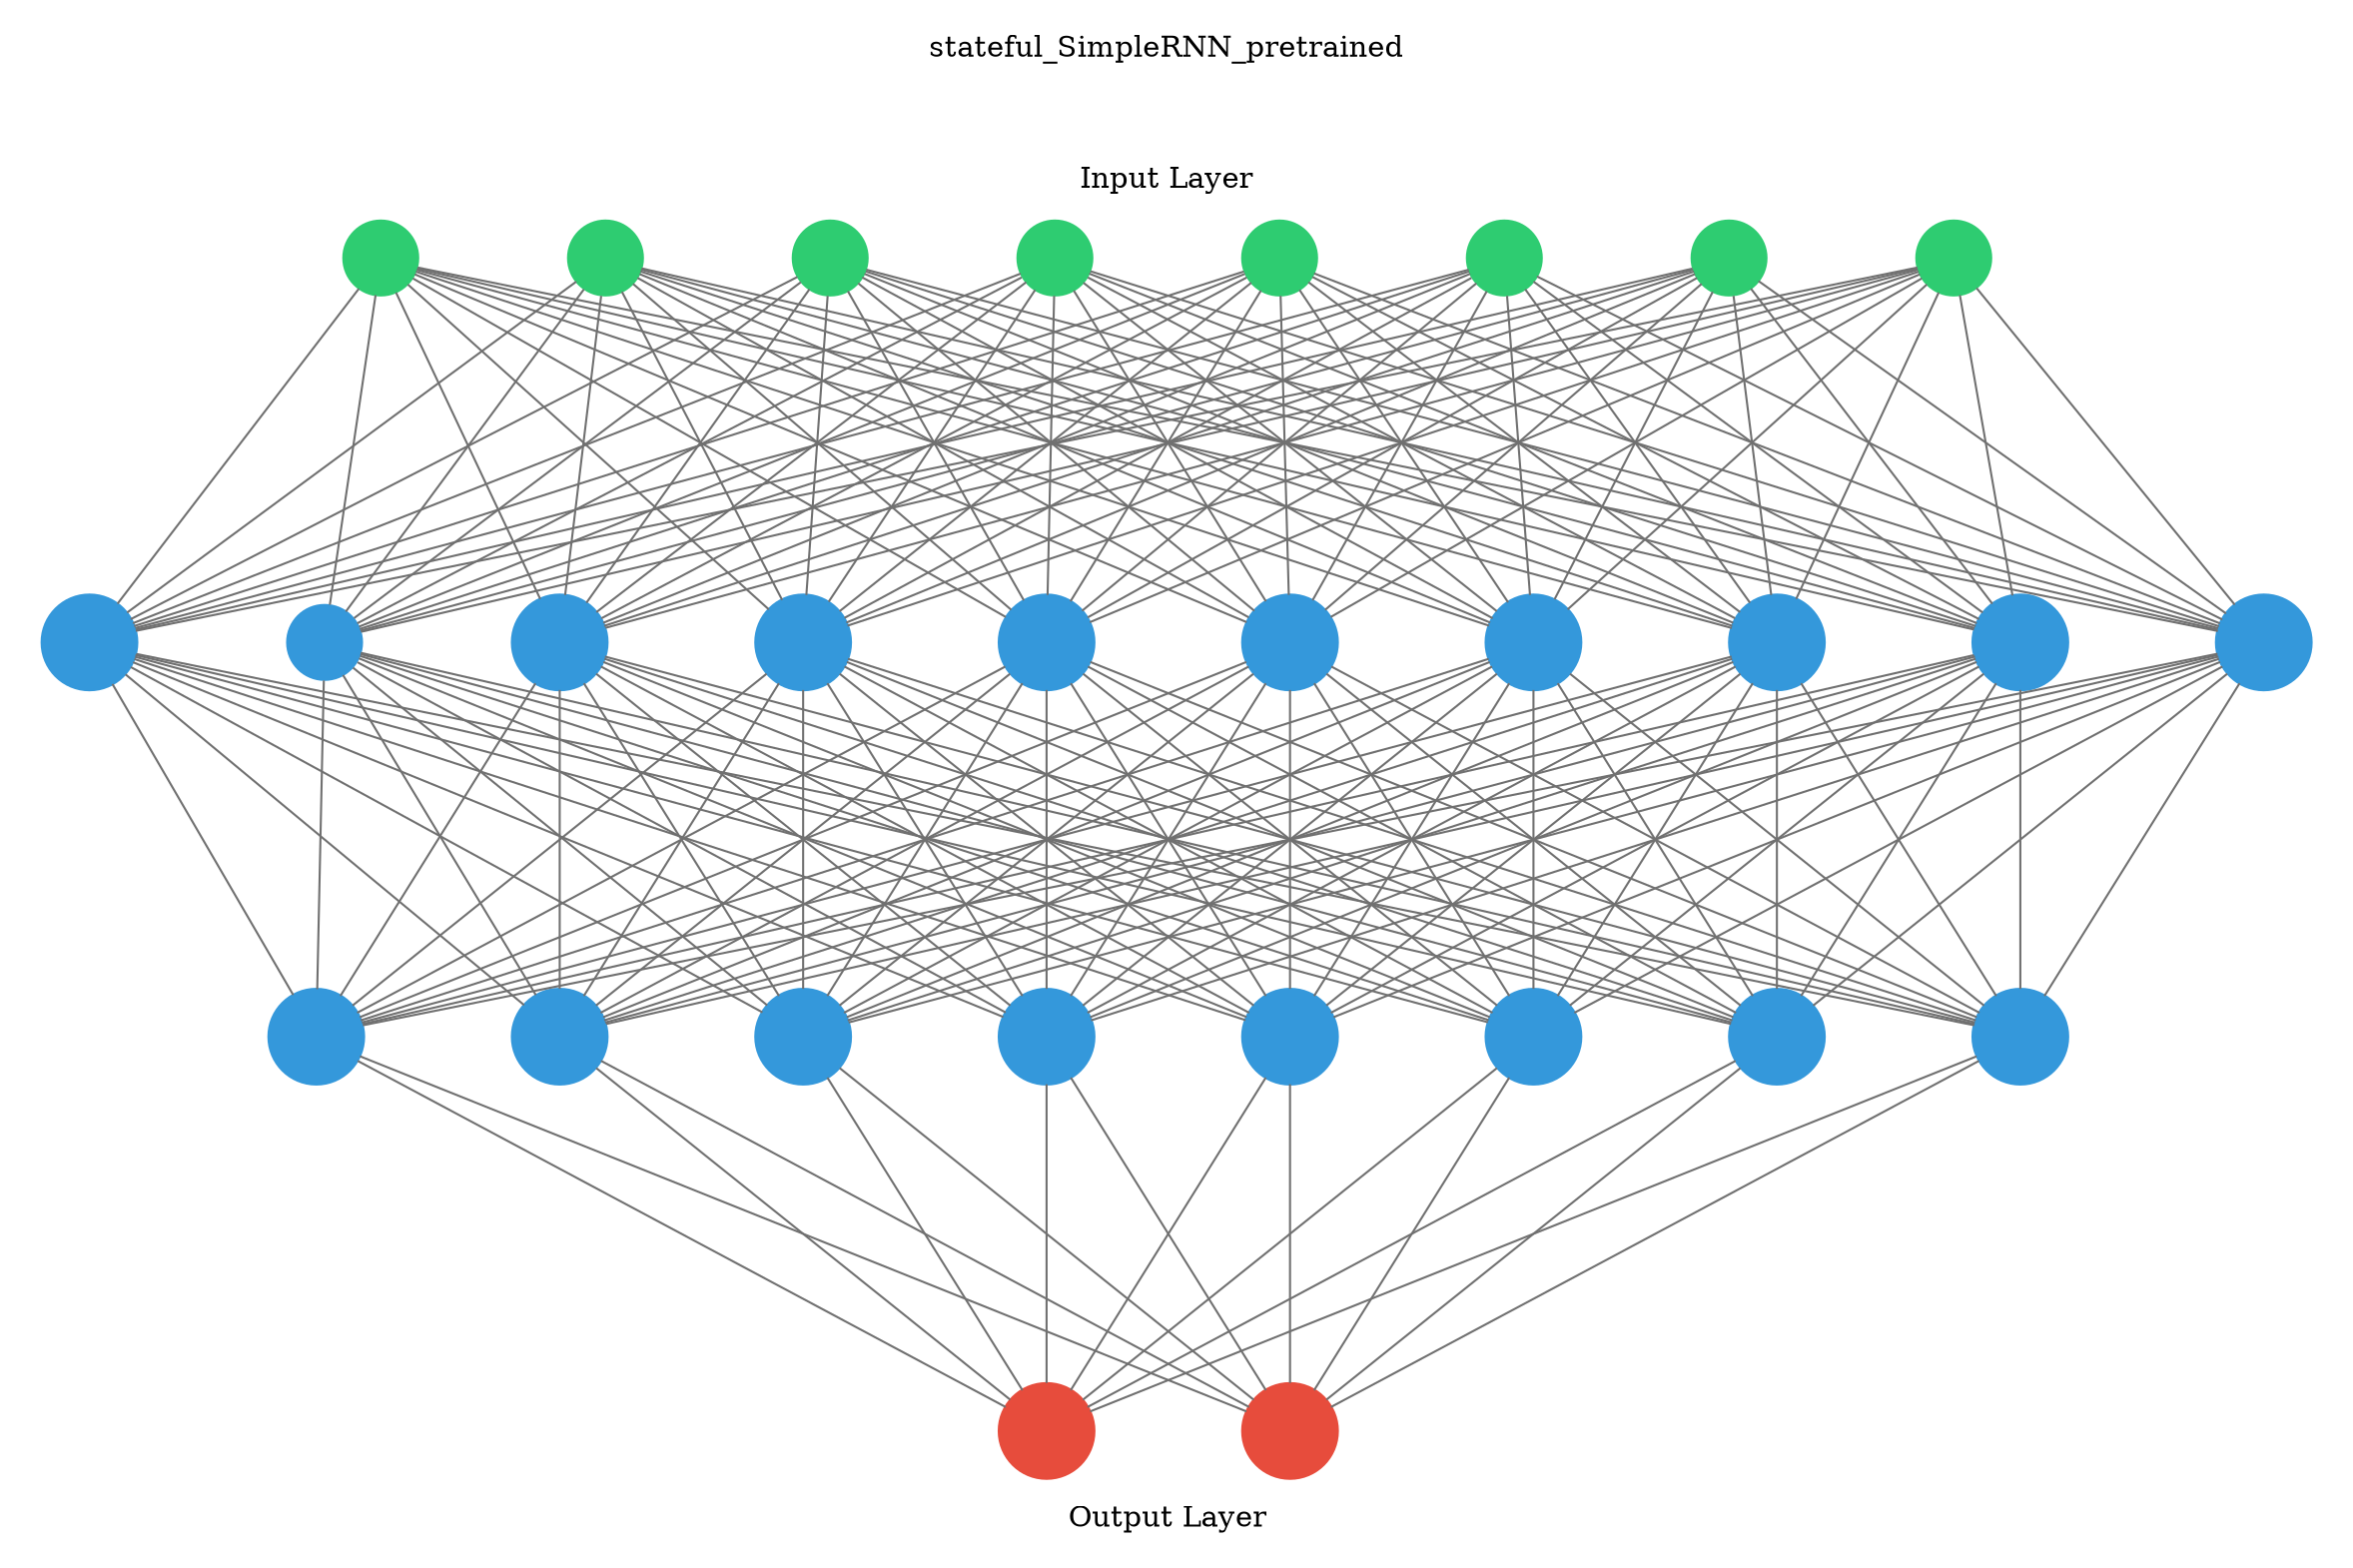 digraph g {
	graph [nodesep=1 ranksep=2 splines=false]
	edge [arrowhead=none color="#707070"]
	subgraph cluster_input {
		node [color="#2ecc71" fontcolor="#2ecc71" shape=circle style=filled]
		color=white
		1
		label="stateful_SimpleRNN_pretrained



Input Layer"
		rank=same
		2
		label="stateful_SimpleRNN_pretrained



Input Layer"
		rank=same
		3
		label="stateful_SimpleRNN_pretrained



Input Layer"
		rank=same
		4
		label="stateful_SimpleRNN_pretrained



Input Layer"
		rank=same
		5
		label="stateful_SimpleRNN_pretrained



Input Layer"
		rank=same
		6
		label="stateful_SimpleRNN_pretrained



Input Layer"
		rank=same
		7
		label="stateful_SimpleRNN_pretrained



Input Layer"
		rank=same
		8
		label="stateful_SimpleRNN_pretrained



Input Layer"
		rank=same
	}
	1 -> 9
	2 -> 9
	3 -> 9
	4 -> 9
	5 -> 9
	6 -> 9
	7 -> 9
	8 -> 9
	1 -> 10
	2 -> 10
	3 -> 10
	4 -> 10
	5 -> 10
	6 -> 10
	7 -> 10
	8 -> 10
	1 -> 11
	2 -> 11
	3 -> 11
	4 -> 11
	5 -> 11
	6 -> 11
	7 -> 11
	8 -> 11
	1 -> 12
	2 -> 12
	3 -> 12
	4 -> 12
	5 -> 12
	6 -> 12
	7 -> 12
	8 -> 12
	1 -> 13
	2 -> 13
	3 -> 13
	4 -> 13
	5 -> 13
	6 -> 13
	7 -> 13
	8 -> 13
	1 -> 14
	2 -> 14
	3 -> 14
	4 -> 14
	5 -> 14
	6 -> 14
	7 -> 14
	8 -> 14
	1 -> 15
	2 -> 15
	3 -> 15
	4 -> 15
	5 -> 15
	6 -> 15
	7 -> 15
	8 -> 15
	1 -> 16
	2 -> 16
	3 -> 16
	4 -> 16
	5 -> 16
	6 -> 16
	7 -> 16
	8 -> 16
	1 -> 17
	2 -> 17
	3 -> 17
	4 -> 17
	5 -> 17
	6 -> 17
	7 -> 17
	8 -> 17
	1 -> 18
	2 -> 18
	3 -> 18
	4 -> 18
	5 -> 18
	6 -> 18
	7 -> 18
	8 -> 18
	subgraph cluster_1 {
		color=white
		rank=same
		label="" labeljust=right labelloc=b
		9 [color="#3498db" fontcolor="#3498db" shape=circle style=filled]
		10 [color="#3498db" fontcolor="#3498db" shape=circle style=filled]
		11 [color="#3498db" fontcolor="#3498db" shape=circle style=filled]
		12 [color="#3498db" fontcolor="#3498db" shape=circle style=filled]
		13 [color="#3498db" fontcolor="#3498db" shape=circle style=filled]
		14 [color="#3498db" fontcolor="#3498db" shape=circle style=filled]
		15 [color="#3498db" fontcolor="#3498db" shape=circle style=filled]
		16 [color="#3498db" fontcolor="#3498db" shape=circle style=filled]
		17 [color="#3498db" fontcolor="#3498db" shape=circle style=filled]
		18 [color="#3498db" fontcolor="#3498db" shape=circle style=filled]
	}
	9 -> 19
	10 -> 19
	11 -> 19
	12 -> 19
	13 -> 19
	14 -> 19
	15 -> 19
	16 -> 19
	17 -> 19
	18 -> 19
	9 -> 20
	10 -> 20
	11 -> 20
	12 -> 20
	13 -> 20
	14 -> 20
	15 -> 20
	16 -> 20
	17 -> 20
	18 -> 20
	9 -> 21
	10 -> 21
	11 -> 21
	12 -> 21
	13 -> 21
	14 -> 21
	15 -> 21
	16 -> 21
	17 -> 21
	18 -> 21
	9 -> 22
	10 -> 22
	11 -> 22
	12 -> 22
	13 -> 22
	14 -> 22
	15 -> 22
	16 -> 22
	17 -> 22
	18 -> 22
	9 -> 23
	10 -> 23
	11 -> 23
	12 -> 23
	13 -> 23
	14 -> 23
	15 -> 23
	16 -> 23
	17 -> 23
	18 -> 23
	9 -> 24
	10 -> 24
	11 -> 24
	12 -> 24
	13 -> 24
	14 -> 24
	15 -> 24
	16 -> 24
	17 -> 24
	18 -> 24
	9 -> 25
	10 -> 25
	11 -> 25
	12 -> 25
	13 -> 25
	14 -> 25
	15 -> 25
	16 -> 25
	17 -> 25
	18 -> 25
	9 -> 26
	10 -> 26
	11 -> 26
	12 -> 26
	13 -> 26
	14 -> 26
	15 -> 26
	16 -> 26
	17 -> 26
	18 -> 26
	subgraph cluster_2 {
		color=white
		rank=same
		label="" labeljust=right labelloc=b
		19 [color="#3498db" fontcolor="#3498db" shape=circle style=filled]
		20 [color="#3498db" fontcolor="#3498db" shape=circle style=filled]
		21 [color="#3498db" fontcolor="#3498db" shape=circle style=filled]
		22 [color="#3498db" fontcolor="#3498db" shape=circle style=filled]
		23 [color="#3498db" fontcolor="#3498db" shape=circle style=filled]
		24 [color="#3498db" fontcolor="#3498db" shape=circle style=filled]
		25 [color="#3498db" fontcolor="#3498db" shape=circle style=filled]
		26 [color="#3498db" fontcolor="#3498db" shape=circle style=filled]
	}
	19 -> 27
	20 -> 27
	21 -> 27
	22 -> 27
	23 -> 27
	24 -> 27
	25 -> 27
	26 -> 27
	19 -> 28
	20 -> 28
	21 -> 28
	22 -> 28
	23 -> 28
	24 -> 28
	25 -> 28
	26 -> 28
	subgraph cluster_output {
		node [color="#2ecc71" fontcolor="#2ecc71" shape=circle style=filled]
		color=white
		rank=same
		labeljust=1
		27 [color="#e74c3c" fontcolor="#e74c3c" shape=circle style=filled]
		28 [color="#e74c3c" fontcolor="#e74c3c" shape=circle style=filled]
		label="Output Layer" labelloc=bottom
	}
	arrowShape=none
}
